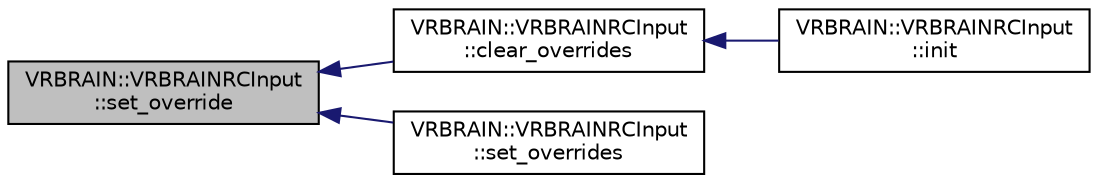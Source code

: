 digraph "VRBRAIN::VRBRAINRCInput::set_override"
{
 // INTERACTIVE_SVG=YES
  edge [fontname="Helvetica",fontsize="10",labelfontname="Helvetica",labelfontsize="10"];
  node [fontname="Helvetica",fontsize="10",shape=record];
  rankdir="LR";
  Node1 [label="VRBRAIN::VRBRAINRCInput\l::set_override",height=0.2,width=0.4,color="black", fillcolor="grey75", style="filled", fontcolor="black"];
  Node1 -> Node2 [dir="back",color="midnightblue",fontsize="10",style="solid",fontname="Helvetica"];
  Node2 [label="VRBRAIN::VRBRAINRCInput\l::clear_overrides",height=0.2,width=0.4,color="black", fillcolor="white", style="filled",URL="$classVRBRAIN_1_1VRBRAINRCInput.html#ac903f58fac071021344906dc5505958e"];
  Node2 -> Node3 [dir="back",color="midnightblue",fontsize="10",style="solid",fontname="Helvetica"];
  Node3 [label="VRBRAIN::VRBRAINRCInput\l::init",height=0.2,width=0.4,color="black", fillcolor="white", style="filled",URL="$classVRBRAIN_1_1VRBRAINRCInput.html#af46676fee43e3bc93c34cd781967f589"];
  Node1 -> Node4 [dir="back",color="midnightblue",fontsize="10",style="solid",fontname="Helvetica"];
  Node4 [label="VRBRAIN::VRBRAINRCInput\l::set_overrides",height=0.2,width=0.4,color="black", fillcolor="white", style="filled",URL="$classVRBRAIN_1_1VRBRAINRCInput.html#aff575d839bda5d8e10a5448834e803a4"];
}
